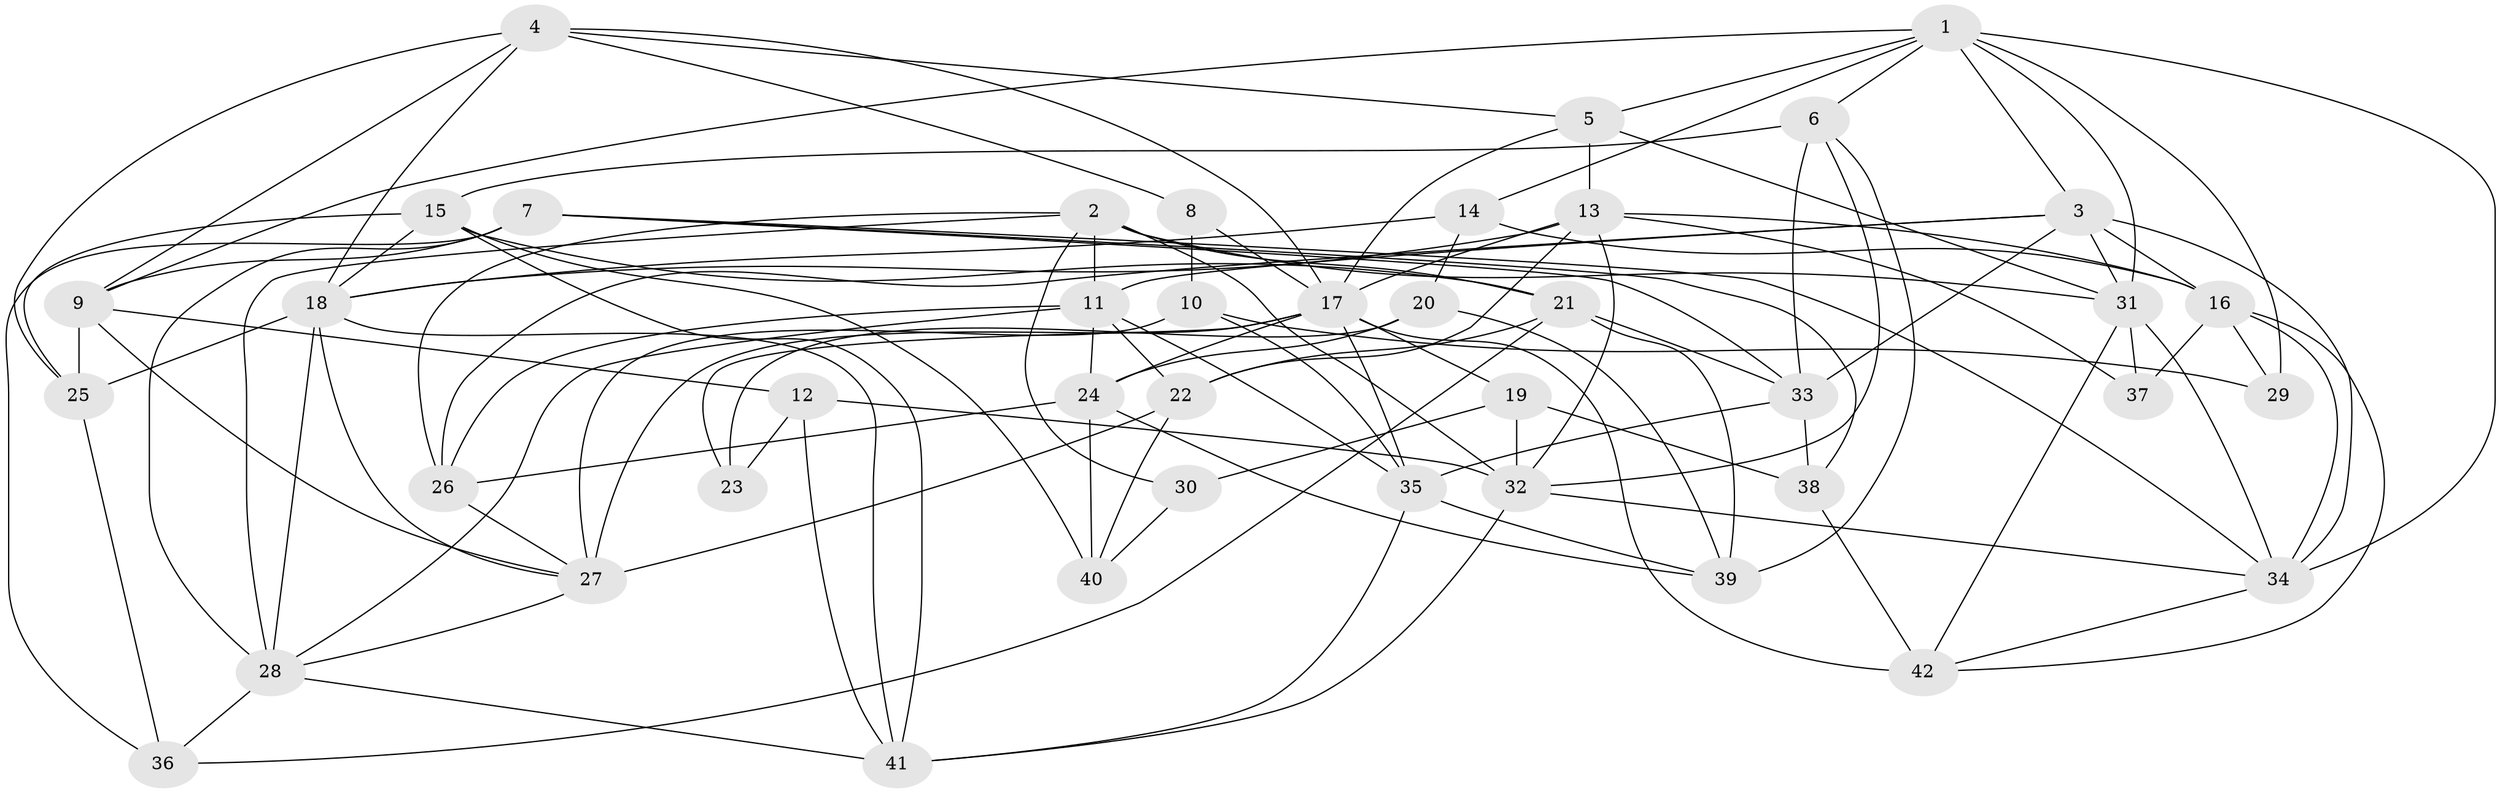 // original degree distribution, {5: 0.25, 4: 0.21428571428571427, 3: 0.3333333333333333, 2: 0.09523809523809523, 6: 0.05952380952380952, 7: 0.03571428571428571, 8: 0.011904761904761904}
// Generated by graph-tools (version 1.1) at 2025/02/03/09/25 03:02:07]
// undirected, 42 vertices, 116 edges
graph export_dot {
graph [start="1"]
  node [color=gray90,style=filled];
  1;
  2;
  3;
  4;
  5;
  6;
  7;
  8;
  9;
  10;
  11;
  12;
  13;
  14;
  15;
  16;
  17;
  18;
  19;
  20;
  21;
  22;
  23;
  24;
  25;
  26;
  27;
  28;
  29;
  30;
  31;
  32;
  33;
  34;
  35;
  36;
  37;
  38;
  39;
  40;
  41;
  42;
  1 -- 3 [weight=1.0];
  1 -- 5 [weight=1.0];
  1 -- 6 [weight=1.0];
  1 -- 9 [weight=1.0];
  1 -- 14 [weight=1.0];
  1 -- 29 [weight=1.0];
  1 -- 31 [weight=1.0];
  1 -- 34 [weight=1.0];
  2 -- 11 [weight=1.0];
  2 -- 21 [weight=1.0];
  2 -- 26 [weight=1.0];
  2 -- 28 [weight=1.0];
  2 -- 30 [weight=1.0];
  2 -- 31 [weight=1.0];
  2 -- 32 [weight=1.0];
  3 -- 11 [weight=1.0];
  3 -- 16 [weight=1.0];
  3 -- 26 [weight=2.0];
  3 -- 31 [weight=1.0];
  3 -- 33 [weight=1.0];
  3 -- 34 [weight=2.0];
  4 -- 5 [weight=1.0];
  4 -- 8 [weight=1.0];
  4 -- 9 [weight=1.0];
  4 -- 17 [weight=1.0];
  4 -- 18 [weight=1.0];
  4 -- 25 [weight=1.0];
  5 -- 13 [weight=1.0];
  5 -- 17 [weight=1.0];
  5 -- 31 [weight=1.0];
  6 -- 15 [weight=1.0];
  6 -- 32 [weight=2.0];
  6 -- 33 [weight=1.0];
  6 -- 39 [weight=2.0];
  7 -- 9 [weight=1.0];
  7 -- 28 [weight=2.0];
  7 -- 33 [weight=1.0];
  7 -- 34 [weight=1.0];
  7 -- 36 [weight=1.0];
  7 -- 38 [weight=1.0];
  8 -- 10 [weight=1.0];
  8 -- 17 [weight=1.0];
  9 -- 12 [weight=1.0];
  9 -- 25 [weight=1.0];
  9 -- 27 [weight=1.0];
  10 -- 27 [weight=1.0];
  10 -- 29 [weight=1.0];
  10 -- 35 [weight=1.0];
  11 -- 22 [weight=1.0];
  11 -- 24 [weight=1.0];
  11 -- 26 [weight=1.0];
  11 -- 28 [weight=1.0];
  11 -- 35 [weight=1.0];
  12 -- 23 [weight=1.0];
  12 -- 32 [weight=1.0];
  12 -- 41 [weight=1.0];
  13 -- 16 [weight=1.0];
  13 -- 17 [weight=1.0];
  13 -- 18 [weight=1.0];
  13 -- 22 [weight=1.0];
  13 -- 32 [weight=1.0];
  13 -- 37 [weight=1.0];
  14 -- 16 [weight=1.0];
  14 -- 18 [weight=1.0];
  14 -- 20 [weight=1.0];
  15 -- 18 [weight=1.0];
  15 -- 21 [weight=1.0];
  15 -- 25 [weight=1.0];
  15 -- 40 [weight=1.0];
  15 -- 41 [weight=1.0];
  16 -- 29 [weight=1.0];
  16 -- 34 [weight=1.0];
  16 -- 37 [weight=2.0];
  16 -- 42 [weight=1.0];
  17 -- 19 [weight=1.0];
  17 -- 23 [weight=1.0];
  17 -- 24 [weight=1.0];
  17 -- 27 [weight=1.0];
  17 -- 35 [weight=1.0];
  17 -- 42 [weight=2.0];
  18 -- 25 [weight=1.0];
  18 -- 27 [weight=1.0];
  18 -- 28 [weight=1.0];
  18 -- 41 [weight=1.0];
  19 -- 30 [weight=1.0];
  19 -- 32 [weight=1.0];
  19 -- 38 [weight=1.0];
  20 -- 23 [weight=1.0];
  20 -- 24 [weight=1.0];
  20 -- 39 [weight=1.0];
  21 -- 22 [weight=1.0];
  21 -- 33 [weight=1.0];
  21 -- 36 [weight=1.0];
  21 -- 39 [weight=1.0];
  22 -- 27 [weight=1.0];
  22 -- 40 [weight=1.0];
  24 -- 26 [weight=1.0];
  24 -- 39 [weight=1.0];
  24 -- 40 [weight=1.0];
  25 -- 36 [weight=1.0];
  26 -- 27 [weight=1.0];
  27 -- 28 [weight=1.0];
  28 -- 36 [weight=1.0];
  28 -- 41 [weight=1.0];
  30 -- 40 [weight=1.0];
  31 -- 34 [weight=1.0];
  31 -- 37 [weight=2.0];
  31 -- 42 [weight=1.0];
  32 -- 34 [weight=1.0];
  32 -- 41 [weight=1.0];
  33 -- 35 [weight=1.0];
  33 -- 38 [weight=1.0];
  34 -- 42 [weight=1.0];
  35 -- 39 [weight=1.0];
  35 -- 41 [weight=1.0];
  38 -- 42 [weight=1.0];
}
